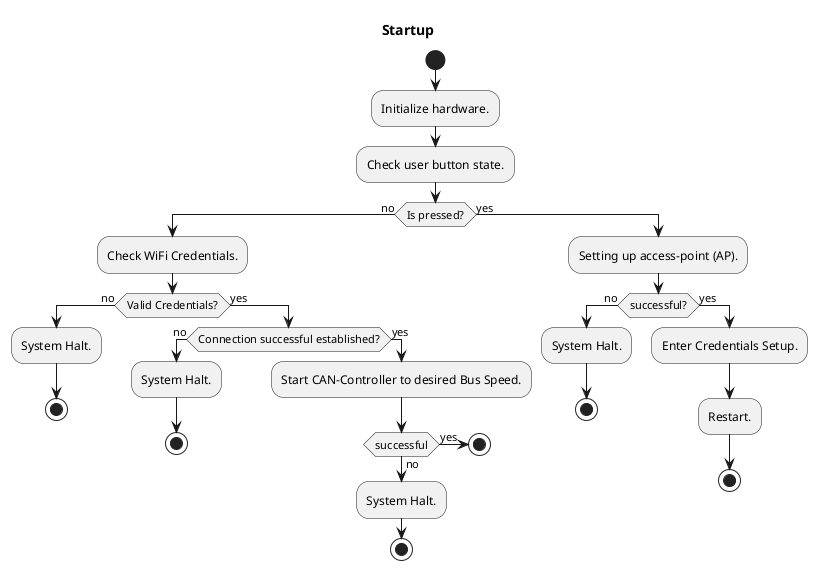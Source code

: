 @startuml
title Startup

start
:Initialize hardware.;
:Check user button state.;

if (Is pressed?) then (no)

    :Check WiFi Credentials.;

    if (Valid Credentials?) then (no)
        :System Halt.;
        stop

    else(yes)

        if (Connection successful established?) then (no)
            :System Halt.;
            stop
        else (yes)
            :Start CAN-Controller to desired Bus Speed.;
            if (successful) then (yes)
                stop
            else(no)
                :System Halt.;
                stop
            endif
        endif

    endif

else(yes)

    :Setting up access-point (AP).;

    if (successful?) then (no)
        :System Halt.;
        stop
    else (yes)
        :Enter Credentials Setup.;
        :Restart.;
        stop
    endif

endif

@enduml